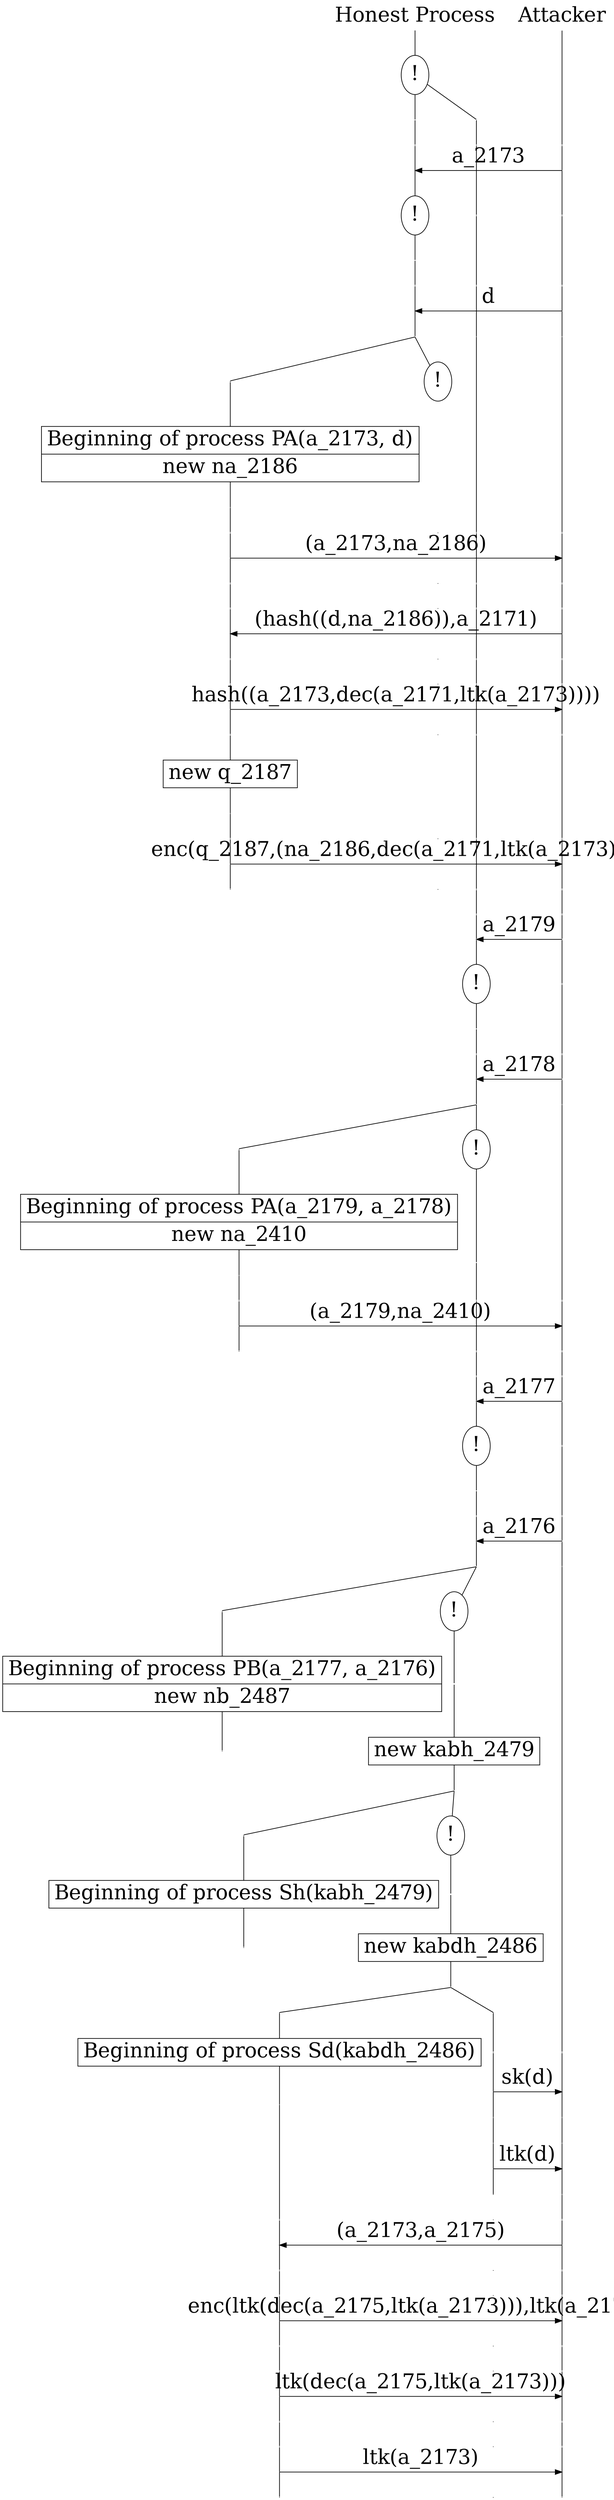 digraph {
graph [ordering = out]
edge [arrowhead = none, fontsize = 30]
node [shape = point, width = 0, height = 0, fontsize = 30]
Att__0 [label = "Attacker", shape = plaintext]
P0__0 [label = "Honest Process", shape = plaintext]
{rank = same; P0__0 Att__0}
P0__0 -> P0__1 [label = "", weight = 100]
P0__1 [label = "!", shape = ellipse]
{rank = same; P0_1__1 P0_0__1}
P0_1__1 [label = "", fixedsize = false, width = 0, height = 0, shape = none]
P0__1 -> P0_1__1 [label = ""]
P0_0__1 [label = "", fixedsize = false, width = 0, height = 0, shape = none]
P0__1 -> P0_0__1 [label = ""]
P0_1__1 -> P0_1__2 [label = "", weight = 100]
P0_0__1 -> P0_0__2 [label = "", weight = 100]
Att__0 -> P__1 [label = "", weight = 100]
{rank = same; P__1 P0_0__2 P0_1__2}
P0_1__2 -> P0_1__3 [label = "", weight = 100]
P__1 -> P__2 [label = "", weight = 100]
{rank = same; P__2 P0_1__3}
P0_1__3 -> P__2 [label = "a_2173", arrowhead = normal, dir = back]
P0_1__3 -> P0_1__4 [label = "", weight = 100]
P0_0__2 -> P0_0__3 [label = "", weight = 100]
P__2 -> P__3 [label = "", weight = 100]
{rank = same; P__3 P0_0__3 P0_1__4}
P0_1__4 [label = "!", shape = ellipse]
P0_1_0__4 [label = "", fixedsize = false, width = 0, height = 0, shape = none]
P0_1__4 -> P0_1_0__4 [label = "", weight = 100]
P0_1_0__4 -> P0_1_0__5 [label = "", weight = 100]
P0_0__3 -> P0_0__4 [label = "", weight = 100]
P__3 -> P__4 [label = "", weight = 100]
{rank = same; P__4 P0_0__4 P0_1_0__5}
P0_1_0__5 -> P0_1_0__6 [label = "", weight = 100]
P__4 -> P__5 [label = "", weight = 100]
{rank = same; P__5 P0_1_0__6}
P0_1_0__6 -> P__5 [label = "d", arrowhead = normal, dir = back]
P0_1_0__6 -> P0_1_0__7 [label = "", weight = 100]
P0_0__4 -> P0_0__5 [label = "", weight = 100]
P__5 -> P__6 [label = "", weight = 100]
{rank = same; P__6 P0_0__5 P0_1_0__7}
/*RPar */
P0_1_0__7 -> P0_1_0_1__7 [label = ""]
P0_1_0__7 -> P0_1_0_0__7 [label = ""]
P0_1_0__7 [label = "", fixedsize = false, width = 0, height = 0, shape = none]
{rank = same; P0_1_0_0__7 P0_1_0_1__7}
P0_1_0_0__7 [label = "!", shape = ellipse]
P0_1_0_1__7 -> P0_1_0_1__8 [label = "", weight = 100]
P0_1_0_1__8 [shape = record, label = "{ Beginning of process PA(a_2173, d) | new na_2186}"]
P0_1_0_1__8 -> P0_1_0_1__9 [label = "", weight = 100]
P0_1_0_1__9 -> P0_1_0_1__10 [label = "", weight = 100]
P0_1_0_0__8 [label = "", style = invisible]
P0_1_0_0__7 -> P0_1_0_0__8 [label = "", weight = 100, style = invisible]
P0_0__5 -> P0_0__6 [label = "", weight = 100]
P__6 -> P__7 [label = "", weight = 100]
{rank = same; P__7 P0_0__6 P0_1_0_0__8 P0_1_0_1__10}
P0_1_0_1__10 -> P0_1_0_1__11 [label = "", weight = 100]
P__7 -> P__8 [label = "", weight = 100]
{rank = same; P__8 P0_1_0_1__11}
P0_1_0_1__11 -> P__8 [label = "(a_2173,na_2186)", arrowhead = normal]
P0_1_0_1__11 -> P0_1_0_1__12 [label = "", weight = 100]
P0_1_0_0__9 [label = "", style = invisible]
P0_1_0_0__8 -> P0_1_0_0__9 [label = "", weight = 100, style = invisible]
P0_0__6 -> P0_0__7 [label = "", weight = 100]
P__8 -> P__9 [label = "", weight = 100]
{rank = same; P__9 P0_0__7 P0_1_0_0__9 P0_1_0_1__12}
P0_1_0_1__12 -> P0_1_0_1__13 [label = "", weight = 100]
P0_1_0_0__10 [label = "", style = invisible]
P0_1_0_0__9 -> P0_1_0_0__10 [label = "", weight = 100, style = invisible]
P0_0__7 -> P0_0__8 [label = "", weight = 100]
P__9 -> P__10 [label = "", weight = 100]
{rank = same; P__10 P0_0__8 P0_1_0_0__10 P0_1_0_1__13}
P0_1_0_1__13 -> P0_1_0_1__14 [label = "", weight = 100]
P__10 -> P__11 [label = "", weight = 100]
{rank = same; P__11 P0_1_0_1__14}
P0_1_0_1__14 -> P__11 [label = "(hash((d,na_2186)),a_2171)", arrowhead = normal, dir = back]
P0_1_0_1__14 -> P0_1_0_1__15 [label = "", weight = 100]
P0_1_0_0__11 [label = "", style = invisible]
P0_1_0_0__10 -> P0_1_0_0__11 [label = "", weight = 100, style = invisible]
P0_0__8 -> P0_0__9 [label = "", weight = 100]
P__11 -> P__12 [label = "", weight = 100]
{rank = same; P__12 P0_0__9 P0_1_0_0__11 P0_1_0_1__15}
P0_1_0_1__15 -> P0_1_0_1__16 [label = "", weight = 100]
P0_1_0_0__12 [label = "", style = invisible]
P0_1_0_0__11 -> P0_1_0_0__12 [label = "", weight = 100, style = invisible]
P0_0__9 -> P0_0__10 [label = "", weight = 100]
P__12 -> P__13 [label = "", weight = 100]
{rank = same; P__13 P0_0__10 P0_1_0_0__12 P0_1_0_1__16}
P0_1_0_1__16 -> P0_1_0_1__17 [label = "", weight = 100]
P__13 -> P__14 [label = "", weight = 100]
{rank = same; P__14 P0_1_0_1__17}
P0_1_0_1__17 -> P__14 [label = "hash((a_2173,dec(a_2171,ltk(a_2173))))", arrowhead = normal]
P0_1_0_1__17 -> P0_1_0_1__18 [label = "", weight = 100]
P0_1_0_0__13 [label = "", style = invisible]
P0_1_0_0__12 -> P0_1_0_0__13 [label = "", weight = 100, style = invisible]
P0_0__10 -> P0_0__11 [label = "", weight = 100]
P__14 -> P__15 [label = "", weight = 100]
{rank = same; P__15 P0_0__11 P0_1_0_0__13 P0_1_0_1__18}
P0_1_0_1__18 -> P0_1_0_1__19 [label = "", weight = 100]
P0_1_0_1__19 [shape = record, label = "{ new q_2187}"]
P0_1_0_1__19 -> P0_1_0_1__20 [label = "", weight = 100]
P0_1_0_1__20 -> P0_1_0_1__21 [label = "", weight = 100]
P0_1_0_0__14 [label = "", style = invisible]
P0_1_0_0__13 -> P0_1_0_0__14 [label = "", weight = 100, style = invisible]
P0_0__11 -> P0_0__12 [label = "", weight = 100]
P__15 -> P__16 [label = "", weight = 100]
{rank = same; P__16 P0_0__12 P0_1_0_0__14 P0_1_0_1__21}
P0_1_0_1__21 -> P0_1_0_1__22 [label = "", weight = 100]
P__16 -> P__17 [label = "", weight = 100]
{rank = same; P__17 P0_1_0_1__22}
P0_1_0_1__22 -> P__17 [label = "enc(q_2187,(na_2186,dec(a_2171,ltk(a_2173))))", arrowhead = normal]
P0_1_0_1__22 -> P0_1_0_1__23 [label = "", weight = 100]
P0_1_0_0__15 [label = "", style = invisible]
P0_1_0_0__14 -> P0_1_0_0__15 [label = "", weight = 100, style = invisible]
P0_0__12 -> P0_0__13 [label = "", weight = 100]
P__17 -> P__18 [label = "", weight = 100]
{rank = same; P__18 P0_0__13 P0_1_0_0__15 P0_1_0_1__23}
P0_0__13 -> P0_0__14 [label = "", weight = 100]
P__18 -> P__19 [label = "", weight = 100]
{rank = same; P__19 P0_0__14}
P0_0__14 -> P0_0__15 [label = "", weight = 100]
P__19 -> P__20 [label = "", weight = 100]
{rank = same; P__20 P0_0__15}
P0_0__15 -> P__20 [label = "a_2179", arrowhead = normal, dir = back]
P0_0__15 -> P0_0__16 [label = "", weight = 100]
P__20 -> P__21 [label = "", weight = 100]
{rank = same; P__21 P0_0__16}
P0_0__16 [label = "!", shape = ellipse]
P0_0_0__16 [label = "", fixedsize = false, width = 0, height = 0, shape = none]
P0_0__16 -> P0_0_0__16 [label = "", weight = 100]
P0_0_0__16 -> P0_0_0__17 [label = "", weight = 100]
P__21 -> P__22 [label = "", weight = 100]
{rank = same; P__22 P0_0_0__17}
P0_0_0__17 -> P0_0_0__18 [label = "", weight = 100]
P__22 -> P__23 [label = "", weight = 100]
{rank = same; P__23 P0_0_0__18}
P0_0_0__18 -> P__23 [label = "a_2178", arrowhead = normal, dir = back]
P0_0_0__18 -> P0_0_0__19 [label = "", weight = 100]
P__23 -> P__24 [label = "", weight = 100]
{rank = same; P__24 P0_0_0__19}
/*RPar */
P0_0_0__19 -> P0_0_0_1__19 [label = ""]
P0_0_0__19 -> P0_0_0_0__19 [label = ""]
P0_0_0__19 [label = "", fixedsize = false, width = 0, height = 0, shape = none]
{rank = same; P0_0_0_0__19 P0_0_0_1__19}
P0_0_0_0__19 [label = "!", shape = ellipse]
P0_0_0_0_0__19 [label = "", fixedsize = false, width = 0, height = 0, shape = none]
P0_0_0_0__19 -> P0_0_0_0_0__19 [label = "", weight = 100]
P0_0_0_1__19 -> P0_0_0_1__20 [label = "", weight = 100]
P0_0_0_1__20 [shape = record, label = "{ Beginning of process PA(a_2179, a_2178) | new na_2410}"]
P0_0_0_1__20 -> P0_0_0_1__21 [label = "", weight = 100]
P0_0_0_1__21 -> P0_0_0_1__22 [label = "", weight = 100]
P0_0_0_0_0__19 -> P0_0_0_0_0__20 [label = "", weight = 100]
P__24 -> P__25 [label = "", weight = 100]
{rank = same; P__25 P0_0_0_0_0__20 P0_0_0_1__22}
P0_0_0_1__22 -> P0_0_0_1__23 [label = "", weight = 100]
P__25 -> P__26 [label = "", weight = 100]
{rank = same; P__26 P0_0_0_1__23}
P0_0_0_1__23 -> P__26 [label = "(a_2179,na_2410)", arrowhead = normal]
P0_0_0_1__23 -> P0_0_0_1__24 [label = "", weight = 100]
P0_0_0_0_0__20 -> P0_0_0_0_0__21 [label = "", weight = 100]
P__26 -> P__27 [label = "", weight = 100]
{rank = same; P__27 P0_0_0_0_0__21 P0_0_0_1__24}
P0_0_0_0_0__21 -> P0_0_0_0_0__22 [label = "", weight = 100]
P__27 -> P__28 [label = "", weight = 100]
{rank = same; P__28 P0_0_0_0_0__22}
P0_0_0_0_0__22 -> P0_0_0_0_0__23 [label = "", weight = 100]
P__28 -> P__29 [label = "", weight = 100]
{rank = same; P__29 P0_0_0_0_0__23}
P0_0_0_0_0__23 -> P__29 [label = "a_2177", arrowhead = normal, dir = back]
P0_0_0_0_0__23 -> P0_0_0_0_0__24 [label = "", weight = 100]
P__29 -> P__30 [label = "", weight = 100]
{rank = same; P__30 P0_0_0_0_0__24}
P0_0_0_0_0__24 [label = "!", shape = ellipse]
P0_0_0_0_0_0__24 [label = "", fixedsize = false, width = 0, height = 0, shape = none]
P0_0_0_0_0__24 -> P0_0_0_0_0_0__24 [label = "", weight = 100]
P0_0_0_0_0_0__24 -> P0_0_0_0_0_0__25 [label = "", weight = 100]
P__30 -> P__31 [label = "", weight = 100]
{rank = same; P__31 P0_0_0_0_0_0__25}
P0_0_0_0_0_0__25 -> P0_0_0_0_0_0__26 [label = "", weight = 100]
P__31 -> P__32 [label = "", weight = 100]
{rank = same; P__32 P0_0_0_0_0_0__26}
P0_0_0_0_0_0__26 -> P__32 [label = "a_2176", arrowhead = normal, dir = back]
P0_0_0_0_0_0__26 -> P0_0_0_0_0_0__27 [label = "", weight = 100]
P__32 -> P__33 [label = "", weight = 100]
{rank = same; P__33 P0_0_0_0_0_0__27}
/*RPar */
P0_0_0_0_0_0__27 -> P0_0_0_0_0_0_1__27 [label = ""]
P0_0_0_0_0_0__27 -> P0_0_0_0_0_0_0__27 [label = ""]
P0_0_0_0_0_0__27 [label = "", fixedsize = false, width = 0, height = 0, shape = none]
{rank = same; P0_0_0_0_0_0_0__27 P0_0_0_0_0_0_1__27}
P0_0_0_0_0_0_0__27 [label = "!", shape = ellipse]
P0_0_0_0_0_0_0_0__27 [label = "", fixedsize = false, width = 0, height = 0, shape = none]
P0_0_0_0_0_0_0__27 -> P0_0_0_0_0_0_0_0__27 [label = "", weight = 100]
P0_0_0_0_0_0_0_0__27 -> P0_0_0_0_0_0_0_0__28 [label = "", weight = 100]
P0_0_0_0_0_0_0_0__28 [shape = record, label = "{ new kabh_2479}"]
P0_0_0_0_0_0_0_0__28 -> P0_0_0_0_0_0_0_0__29 [label = "", weight = 100]
/*RPar */
P0_0_0_0_0_0_0_0__29 -> P0_0_0_0_0_0_0_0_1__29 [label = ""]
P0_0_0_0_0_0_0_0__29 -> P0_0_0_0_0_0_0_0_0__29 [label = ""]
P0_0_0_0_0_0_0_0__29 [label = "", fixedsize = false, width = 0, height = 0, shape = none]
{rank = same; P0_0_0_0_0_0_0_0_0__29 P0_0_0_0_0_0_0_0_1__29}
P0_0_0_0_0_0_0_0_0__29 [label = "!", shape = ellipse]
P0_0_0_0_0_0_0_0_0_0__29 [label = "", fixedsize = false, width = 0, height = 0, shape = none]
P0_0_0_0_0_0_0_0_0__29 -> P0_0_0_0_0_0_0_0_0_0__29 [label = "", weight = 100]
P0_0_0_0_0_0_0_0_0_0__29 -> P0_0_0_0_0_0_0_0_0_0__30 [label = "", weight = 100]
P0_0_0_0_0_0_0_0_0_0__30 [shape = record, label = "{ new kabdh_2486}"]
P0_0_0_0_0_0_0_0_0_0__30 -> P0_0_0_0_0_0_0_0_0_0__31 [label = "", weight = 100]
/*RPar */
P0_0_0_0_0_0_0_0_0_0__31 -> P0_0_0_0_0_0_0_0_0_0_1__31 [label = ""]
P0_0_0_0_0_0_0_0_0_0__31 -> P0_0_0_0_0_0_0_0_0_0_0__31 [label = ""]
P0_0_0_0_0_0_0_0_0_0__31 [label = "", fixedsize = false, width = 0, height = 0, shape = none]
{rank = same; P0_0_0_0_0_0_0_0_0_0_0__31 P0_0_0_0_0_0_0_0_0_0_1__31}
P0_0_0_0_0_0_0_0_0_0_0__31 -> P0_0_0_0_0_0_0_0_0_0_0__32 [label = "", weight = 100]
P__33 -> P__34 [label = "", weight = 100]
{rank = same; P__34 P0_0_0_0_0_0_0_0_0_0_0__32}
P0_0_0_0_0_0_0_0_0_0_0__32 -> P0_0_0_0_0_0_0_0_0_0_0__33 [label = "", weight = 100]
P__34 -> P__35 [label = "", weight = 100]
{rank = same; P__35 P0_0_0_0_0_0_0_0_0_0_0__33}
P0_0_0_0_0_0_0_0_0_0_0__33 -> P__35 [label = "sk(d)", arrowhead = normal]
P0_0_0_0_0_0_0_0_0_0_0__33 -> P0_0_0_0_0_0_0_0_0_0_0__34 [label = "", weight = 100]
P__35 -> P__36 [label = "", weight = 100]
{rank = same; P__36 P0_0_0_0_0_0_0_0_0_0_0__34}
P0_0_0_0_0_0_0_0_0_0_0__34 -> P0_0_0_0_0_0_0_0_0_0_0__35 [label = "", weight = 100]
P__36 -> P__37 [label = "", weight = 100]
{rank = same; P__37 P0_0_0_0_0_0_0_0_0_0_0__35}
P0_0_0_0_0_0_0_0_0_0_0__35 -> P0_0_0_0_0_0_0_0_0_0_0__36 [label = "", weight = 100]
P__37 -> P__38 [label = "", weight = 100]
{rank = same; P__38 P0_0_0_0_0_0_0_0_0_0_0__36}
P0_0_0_0_0_0_0_0_0_0_0__36 -> P__38 [label = "ltk(d)", arrowhead = normal]
P0_0_0_0_0_0_0_0_0_0_0__36 -> P0_0_0_0_0_0_0_0_0_0_0__37 [label = "", weight = 100]
P__38 -> P__39 [label = "", weight = 100]
{rank = same; P__39 P0_0_0_0_0_0_0_0_0_0_0__37}
P0_0_0_0_0_0_0_0_0_0_1__31 -> P0_0_0_0_0_0_0_0_0_0_1__32 [label = "", weight = 100]
P0_0_0_0_0_0_0_0_0_0_1__32 [shape = record, label = "{ Beginning of process Sd(kabdh_2486)}"]
P0_0_0_0_0_0_0_0_0_0_1__32 -> P0_0_0_0_0_0_0_0_0_0_1__33 [label = "", weight = 100]
P0_0_0_0_0_0_0_0_1__29 -> P0_0_0_0_0_0_0_0_1__30 [label = "", weight = 100]
P0_0_0_0_0_0_0_0_1__30 [shape = record, label = "{ Beginning of process Sh(kabh_2479)}"]
P0_0_0_0_0_0_0_0_1__30 -> P0_0_0_0_0_0_0_0_1__31 [label = "", weight = 100]
P0_0_0_0_0_0_1__27 -> P0_0_0_0_0_0_1__28 [label = "", weight = 100]
P0_0_0_0_0_0_1__28 [shape = record, label = "{ Beginning of process PB(a_2177, a_2176) | new nb_2487}"]
P0_0_0_0_0_0_1__28 -> P0_0_0_0_0_0_1__29 [label = "", weight = 100]
P0_0_0_0_0_0_0_0_0_0_1__33 -> P0_0_0_0_0_0_0_0_0_0_1__34 [label = "", weight = 100]
P0_0_0_0_0_0_0_0_0_0_0__38 [label = "", style = invisible]
P0_0_0_0_0_0_0_0_0_0_0__37 -> P0_0_0_0_0_0_0_0_0_0_0__38 [label = "", weight = 100, style = invisible]
P__39 -> P__40 [label = "", weight = 100]
{rank = same; P__40 P0_0_0_0_0_0_0_0_0_0_0__38 P0_0_0_0_0_0_0_0_0_0_1__34}
P0_0_0_0_0_0_0_0_0_0_1__34 -> P0_0_0_0_0_0_0_0_0_0_1__35 [label = "", weight = 100]
P__40 -> P__41 [label = "", weight = 100]
{rank = same; P__41 P0_0_0_0_0_0_0_0_0_0_1__35}
P0_0_0_0_0_0_0_0_0_0_1__35 -> P__41 [label = "(a_2173,a_2175)", arrowhead = normal, dir = back]
P0_0_0_0_0_0_0_0_0_0_1__35 -> P0_0_0_0_0_0_0_0_0_0_1__36 [label = "", weight = 100]
P0_0_0_0_0_0_0_0_0_0_0__39 [label = "", style = invisible]
P0_0_0_0_0_0_0_0_0_0_0__38 -> P0_0_0_0_0_0_0_0_0_0_0__39 [label = "", weight = 100, style = invisible]
P__41 -> P__42 [label = "", weight = 100]
{rank = same; P__42 P0_0_0_0_0_0_0_0_0_0_0__39 P0_0_0_0_0_0_0_0_0_0_1__36}
P0_0_0_0_0_0_0_0_0_0_1__36 -> P0_0_0_0_0_0_0_0_0_0_1__37 [label = "", weight = 100]
P0_0_0_0_0_0_0_0_0_0_0__40 [label = "", style = invisible]
P0_0_0_0_0_0_0_0_0_0_0__39 -> P0_0_0_0_0_0_0_0_0_0_0__40 [label = "", weight = 100, style = invisible]
P__42 -> P__43 [label = "", weight = 100]
{rank = same; P__43 P0_0_0_0_0_0_0_0_0_0_0__40 P0_0_0_0_0_0_0_0_0_0_1__37}
P0_0_0_0_0_0_0_0_0_0_1__37 -> P0_0_0_0_0_0_0_0_0_0_1__38 [label = "", weight = 100]
P__43 -> P__44 [label = "", weight = 100]
{rank = same; P__44 P0_0_0_0_0_0_0_0_0_0_1__38}
P0_0_0_0_0_0_0_0_0_0_1__38 -> P__44 [label = "enc(ltk(dec(a_2175,ltk(a_2173))),ltk(a_2173))", arrowhead = normal]
P0_0_0_0_0_0_0_0_0_0_1__38 -> P0_0_0_0_0_0_0_0_0_0_1__39 [label = "", weight = 100]
P0_0_0_0_0_0_0_0_0_0_0__41 [label = "", style = invisible]
P0_0_0_0_0_0_0_0_0_0_0__40 -> P0_0_0_0_0_0_0_0_0_0_0__41 [label = "", weight = 100, style = invisible]
P__44 -> P__45 [label = "", weight = 100]
{rank = same; P__45 P0_0_0_0_0_0_0_0_0_0_0__41 P0_0_0_0_0_0_0_0_0_0_1__39}
P0_0_0_0_0_0_0_0_0_0_1__39 -> P0_0_0_0_0_0_0_0_0_0_1__40 [label = "", weight = 100]
P0_0_0_0_0_0_0_0_0_0_0__42 [label = "", style = invisible]
P0_0_0_0_0_0_0_0_0_0_0__41 -> P0_0_0_0_0_0_0_0_0_0_0__42 [label = "", weight = 100, style = invisible]
P__45 -> P__46 [label = "", weight = 100]
{rank = same; P__46 P0_0_0_0_0_0_0_0_0_0_0__42 P0_0_0_0_0_0_0_0_0_0_1__40}
P0_0_0_0_0_0_0_0_0_0_1__40 -> P0_0_0_0_0_0_0_0_0_0_1__41 [label = "", weight = 100]
P__46 -> P__47 [label = "", weight = 100]
{rank = same; P__47 P0_0_0_0_0_0_0_0_0_0_1__41}
P0_0_0_0_0_0_0_0_0_0_1__41 -> P__47 [label = "ltk(dec(a_2175,ltk(a_2173)))", arrowhead = normal]
P0_0_0_0_0_0_0_0_0_0_1__41 -> P0_0_0_0_0_0_0_0_0_0_1__42 [label = "", weight = 100]
P0_0_0_0_0_0_0_0_0_0_0__43 [label = "", style = invisible]
P0_0_0_0_0_0_0_0_0_0_0__42 -> P0_0_0_0_0_0_0_0_0_0_0__43 [label = "", weight = 100, style = invisible]
P__47 -> P__48 [label = "", weight = 100]
{rank = same; P__48 P0_0_0_0_0_0_0_0_0_0_0__43 P0_0_0_0_0_0_0_0_0_0_1__42}
P0_0_0_0_0_0_0_0_0_0_1__42 -> P0_0_0_0_0_0_0_0_0_0_1__43 [label = "", weight = 100]
P0_0_0_0_0_0_0_0_0_0_0__44 [label = "", style = invisible]
P0_0_0_0_0_0_0_0_0_0_0__43 -> P0_0_0_0_0_0_0_0_0_0_0__44 [label = "", weight = 100, style = invisible]
P__48 -> P__49 [label = "", weight = 100]
{rank = same; P__49 P0_0_0_0_0_0_0_0_0_0_0__44 P0_0_0_0_0_0_0_0_0_0_1__43}
P0_0_0_0_0_0_0_0_0_0_1__43 -> P0_0_0_0_0_0_0_0_0_0_1__44 [label = "", weight = 100]
P__49 -> P__50 [label = "", weight = 100]
{rank = same; P__50 P0_0_0_0_0_0_0_0_0_0_1__44}
P0_0_0_0_0_0_0_0_0_0_1__44 -> P__50 [label = "ltk(a_2173)", arrowhead = normal]
P0_0_0_0_0_0_0_0_0_0_1__44 -> P0_0_0_0_0_0_0_0_0_0_1__45 [label = "", weight = 100]
P0_0_0_0_0_0_0_0_0_0_0__45 [label = "", style = invisible]
P0_0_0_0_0_0_0_0_0_0_0__44 -> P0_0_0_0_0_0_0_0_0_0_0__45 [label = "", weight = 100, style = invisible]
P__50 -> P__51 [label = "", weight = 100]
{rank = same; P__51 P0_0_0_0_0_0_0_0_0_0_0__45 P0_0_0_0_0_0_0_0_0_0_1__45}
}